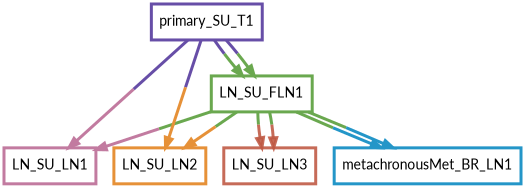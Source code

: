digraph  {
dpi=600;size=3.5;
LN_SU_FLN1 [color="#6aa84fff", fillcolor=white, fontname=Lato, penwidth="3.0", shape=box];
LN_SU_LN1 [color="#c27ba0ff", fillcolor=white, fontname=Lato, penwidth="3.0", shape=box];
LN_SU_LN2 [color="#e69138ff", fillcolor=white, fontname=Lato, penwidth="3.0", shape=box];
LN_SU_LN3 [color="#be5742e1", fillcolor=white, fontname=Lato, penwidth="3.0", shape=box];
metachronousMet_BR_LN1 [color="#2496c8ff", fillcolor=white, fontname=Lato, penwidth="3.0", shape=box];
primary_SU_T1 [color="#674ea7ff", fillcolor=white, fontname=Lato, penwidth="3.0", shape=box];
LN_SU_FLN1 -> LN_SU_LN1  [color="#6aa84fff;0.5:#c27ba0ff", key=0, penwidth=3];
LN_SU_FLN1 -> LN_SU_LN2  [color="#6aa84fff;0.5:#e69138ff", key=0, penwidth=3];
LN_SU_FLN1 -> LN_SU_LN3  [color="#6aa84fff;0.5:#be5742e1", key=0, penwidth=3];
LN_SU_FLN1 -> LN_SU_LN3  [color="#6aa84fff;0.5:#be5742e1", key=1, penwidth=3];
LN_SU_FLN1 -> metachronousMet_BR_LN1  [color="#6aa84fff;0.5:#2496c8ff", key=0, penwidth=3];
LN_SU_FLN1 -> metachronousMet_BR_LN1  [color="#6aa84fff;0.5:#2496c8ff", key=1, penwidth=3];
primary_SU_T1 -> LN_SU_FLN1  [color="#674ea7ff;0.5:#6aa84fff", key=0, penwidth=3];
primary_SU_T1 -> LN_SU_FLN1  [color="#674ea7ff;0.5:#6aa84fff", key=1, penwidth=3];
primary_SU_T1 -> LN_SU_LN1  [color="#674ea7ff;0.5:#c27ba0ff", key=0, penwidth=3];
primary_SU_T1 -> LN_SU_LN2  [color="#674ea7ff;0.5:#e69138ff", key=0, penwidth=3];
}
